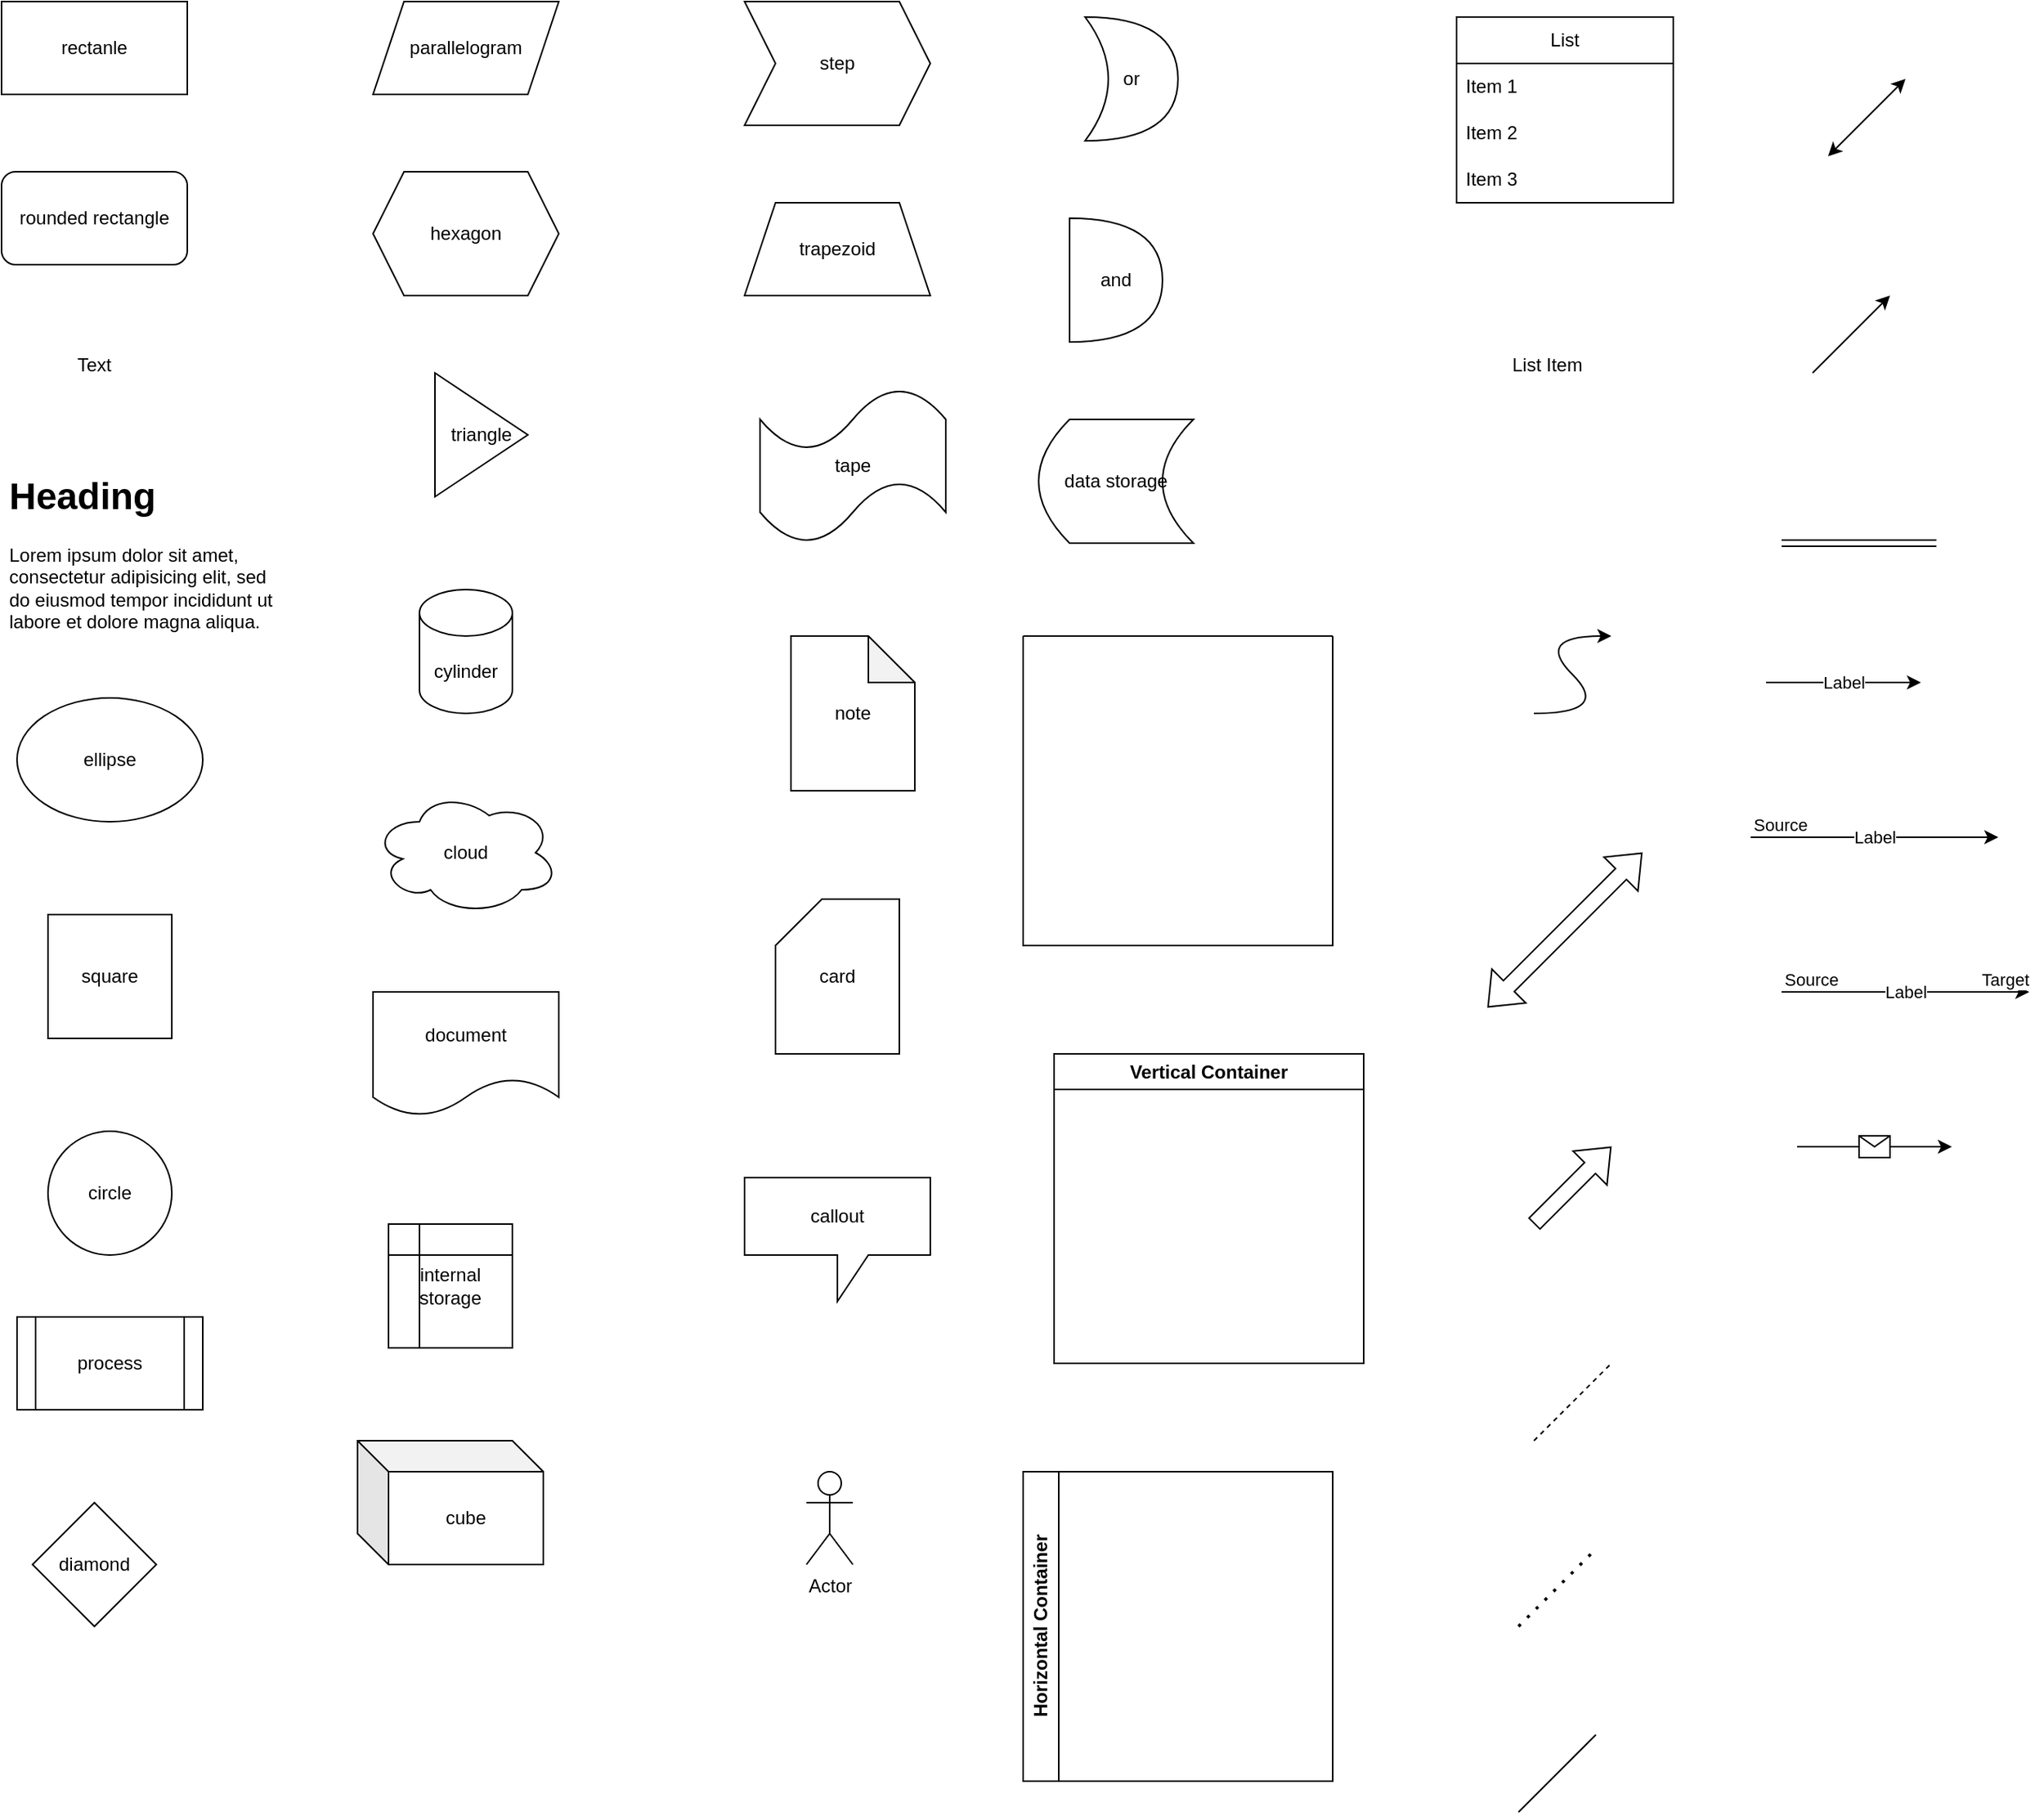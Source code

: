 <mxfile version="21.6.8" type="device">
  <diagram name="Page-1" id="pyTBuhdrcrlVux_b6_fx">
    <mxGraphModel dx="1221" dy="823" grid="1" gridSize="10" guides="1" tooltips="1" connect="1" arrows="1" fold="1" page="1" pageScale="1" pageWidth="850" pageHeight="1100" math="0" shadow="0">
      <root>
        <mxCell id="0" />
        <mxCell id="1" parent="0" />
        <mxCell id="5Zhk-lS8O-MKCLejB18O-1" value="rectanle" style="rounded=0;whiteSpace=wrap;html=1;" parent="1" vertex="1">
          <mxGeometry x="40" y="20" width="120" height="60" as="geometry" />
        </mxCell>
        <mxCell id="5Zhk-lS8O-MKCLejB18O-2" value="rounded rectangle" style="rounded=1;whiteSpace=wrap;html=1;" parent="1" vertex="1">
          <mxGeometry x="40" y="130" width="120" height="60" as="geometry" />
        </mxCell>
        <mxCell id="5Zhk-lS8O-MKCLejB18O-3" value="Text" style="text;html=1;strokeColor=none;fillColor=none;align=center;verticalAlign=middle;whiteSpace=wrap;rounded=0;" parent="1" vertex="1">
          <mxGeometry x="70" y="240" width="60" height="30" as="geometry" />
        </mxCell>
        <mxCell id="5Zhk-lS8O-MKCLejB18O-4" value="&lt;h1&gt;Heading&lt;/h1&gt;&lt;p&gt;Lorem ipsum dolor sit amet, consectetur adipisicing elit, sed do eiusmod tempor incididunt ut labore et dolore magna aliqua.&lt;/p&gt;" style="text;html=1;strokeColor=none;fillColor=none;spacing=5;spacingTop=-20;whiteSpace=wrap;overflow=hidden;rounded=0;" parent="1" vertex="1">
          <mxGeometry x="40" y="320" width="190" height="120" as="geometry" />
        </mxCell>
        <mxCell id="5Zhk-lS8O-MKCLejB18O-5" value="ellipse" style="ellipse;whiteSpace=wrap;html=1;" parent="1" vertex="1">
          <mxGeometry x="50" y="470" width="120" height="80" as="geometry" />
        </mxCell>
        <mxCell id="5Zhk-lS8O-MKCLejB18O-6" value="square" style="whiteSpace=wrap;html=1;aspect=fixed;" parent="1" vertex="1">
          <mxGeometry x="70" y="610" width="80" height="80" as="geometry" />
        </mxCell>
        <mxCell id="5Zhk-lS8O-MKCLejB18O-7" value="circle" style="ellipse;whiteSpace=wrap;html=1;aspect=fixed;" parent="1" vertex="1">
          <mxGeometry x="70" y="750" width="80" height="80" as="geometry" />
        </mxCell>
        <mxCell id="5Zhk-lS8O-MKCLejB18O-8" value="process" style="shape=process;whiteSpace=wrap;html=1;backgroundOutline=1;" parent="1" vertex="1">
          <mxGeometry x="50" y="870" width="120" height="60" as="geometry" />
        </mxCell>
        <mxCell id="5Zhk-lS8O-MKCLejB18O-9" value="diamond" style="rhombus;whiteSpace=wrap;html=1;" parent="1" vertex="1">
          <mxGeometry x="60" y="990" width="80" height="80" as="geometry" />
        </mxCell>
        <mxCell id="5Zhk-lS8O-MKCLejB18O-10" value="parallelogram" style="shape=parallelogram;perimeter=parallelogramPerimeter;whiteSpace=wrap;html=1;fixedSize=1;" parent="1" vertex="1">
          <mxGeometry x="280" y="20" width="120" height="60" as="geometry" />
        </mxCell>
        <mxCell id="5Zhk-lS8O-MKCLejB18O-11" value="hexagon" style="shape=hexagon;perimeter=hexagonPerimeter2;whiteSpace=wrap;html=1;fixedSize=1;" parent="1" vertex="1">
          <mxGeometry x="280" y="130" width="120" height="80" as="geometry" />
        </mxCell>
        <mxCell id="5Zhk-lS8O-MKCLejB18O-12" value="triangle" style="triangle;whiteSpace=wrap;html=1;" parent="1" vertex="1">
          <mxGeometry x="320" y="260" width="60" height="80" as="geometry" />
        </mxCell>
        <mxCell id="5Zhk-lS8O-MKCLejB18O-13" value="cylinder" style="shape=cylinder3;whiteSpace=wrap;html=1;boundedLbl=1;backgroundOutline=1;size=15;" parent="1" vertex="1">
          <mxGeometry x="310" y="400" width="60" height="80" as="geometry" />
        </mxCell>
        <mxCell id="5Zhk-lS8O-MKCLejB18O-14" value="cloud" style="ellipse;shape=cloud;whiteSpace=wrap;html=1;" parent="1" vertex="1">
          <mxGeometry x="280" y="530" width="120" height="80" as="geometry" />
        </mxCell>
        <mxCell id="5Zhk-lS8O-MKCLejB18O-15" value="document" style="shape=document;whiteSpace=wrap;html=1;boundedLbl=1;" parent="1" vertex="1">
          <mxGeometry x="280" y="660" width="120" height="80" as="geometry" />
        </mxCell>
        <mxCell id="5Zhk-lS8O-MKCLejB18O-16" value="internal storage" style="shape=internalStorage;whiteSpace=wrap;html=1;backgroundOutline=1;" parent="1" vertex="1">
          <mxGeometry x="290" y="810" width="80" height="80" as="geometry" />
        </mxCell>
        <mxCell id="5Zhk-lS8O-MKCLejB18O-17" value="cube" style="shape=cube;whiteSpace=wrap;html=1;boundedLbl=1;backgroundOutline=1;darkOpacity=0.05;darkOpacity2=0.1;" parent="1" vertex="1">
          <mxGeometry x="270" y="950" width="120" height="80" as="geometry" />
        </mxCell>
        <mxCell id="5Zhk-lS8O-MKCLejB18O-18" value="step" style="shape=step;perimeter=stepPerimeter;whiteSpace=wrap;html=1;fixedSize=1;" parent="1" vertex="1">
          <mxGeometry x="520" y="20" width="120" height="80" as="geometry" />
        </mxCell>
        <mxCell id="5Zhk-lS8O-MKCLejB18O-19" value="trapezoid" style="shape=trapezoid;perimeter=trapezoidPerimeter;whiteSpace=wrap;html=1;fixedSize=1;" parent="1" vertex="1">
          <mxGeometry x="520" y="150" width="120" height="60" as="geometry" />
        </mxCell>
        <mxCell id="5Zhk-lS8O-MKCLejB18O-20" value="tape" style="shape=tape;whiteSpace=wrap;html=1;" parent="1" vertex="1">
          <mxGeometry x="530" y="270" width="120" height="100" as="geometry" />
        </mxCell>
        <mxCell id="5Zhk-lS8O-MKCLejB18O-21" value="note" style="shape=note;whiteSpace=wrap;html=1;backgroundOutline=1;darkOpacity=0.05;" parent="1" vertex="1">
          <mxGeometry x="550" y="430" width="80" height="100" as="geometry" />
        </mxCell>
        <mxCell id="5Zhk-lS8O-MKCLejB18O-22" value="card" style="shape=card;whiteSpace=wrap;html=1;" parent="1" vertex="1">
          <mxGeometry x="540" y="600" width="80" height="100" as="geometry" />
        </mxCell>
        <mxCell id="5Zhk-lS8O-MKCLejB18O-23" value="callout" style="shape=callout;whiteSpace=wrap;html=1;perimeter=calloutPerimeter;" parent="1" vertex="1">
          <mxGeometry x="520" y="780" width="120" height="80" as="geometry" />
        </mxCell>
        <mxCell id="5Zhk-lS8O-MKCLejB18O-24" value="Actor" style="shape=umlActor;verticalLabelPosition=bottom;verticalAlign=top;html=1;outlineConnect=0;" parent="1" vertex="1">
          <mxGeometry x="560" y="970" width="30" height="60" as="geometry" />
        </mxCell>
        <mxCell id="5Zhk-lS8O-MKCLejB18O-25" value="or" style="shape=xor;whiteSpace=wrap;html=1;" parent="1" vertex="1">
          <mxGeometry x="740" y="30" width="60" height="80" as="geometry" />
        </mxCell>
        <mxCell id="5Zhk-lS8O-MKCLejB18O-26" value="and" style="shape=or;whiteSpace=wrap;html=1;" parent="1" vertex="1">
          <mxGeometry x="730" y="160" width="60" height="80" as="geometry" />
        </mxCell>
        <mxCell id="5Zhk-lS8O-MKCLejB18O-27" value="data storage" style="shape=dataStorage;whiteSpace=wrap;html=1;fixedSize=1;" parent="1" vertex="1">
          <mxGeometry x="710" y="290" width="100" height="80" as="geometry" />
        </mxCell>
        <mxCell id="5Zhk-lS8O-MKCLejB18O-28" value="" style="swimlane;startSize=0;" parent="1" vertex="1">
          <mxGeometry x="700" y="430" width="200" height="200" as="geometry" />
        </mxCell>
        <mxCell id="5Zhk-lS8O-MKCLejB18O-29" value="Vertical Container" style="swimlane;whiteSpace=wrap;html=1;" parent="1" vertex="1">
          <mxGeometry x="720" y="700" width="200" height="200" as="geometry" />
        </mxCell>
        <mxCell id="5Zhk-lS8O-MKCLejB18O-30" value="Horizontal Container" style="swimlane;horizontal=0;whiteSpace=wrap;html=1;" parent="1" vertex="1">
          <mxGeometry x="700" y="970" width="200" height="200" as="geometry" />
        </mxCell>
        <mxCell id="5Zhk-lS8O-MKCLejB18O-31" value="List" style="swimlane;fontStyle=0;childLayout=stackLayout;horizontal=1;startSize=30;horizontalStack=0;resizeParent=1;resizeParentMax=0;resizeLast=0;collapsible=1;marginBottom=0;whiteSpace=wrap;html=1;" parent="1" vertex="1">
          <mxGeometry x="980" y="30" width="140" height="120" as="geometry" />
        </mxCell>
        <mxCell id="5Zhk-lS8O-MKCLejB18O-32" value="Item 1" style="text;strokeColor=none;fillColor=none;align=left;verticalAlign=middle;spacingLeft=4;spacingRight=4;overflow=hidden;points=[[0,0.5],[1,0.5]];portConstraint=eastwest;rotatable=0;whiteSpace=wrap;html=1;" parent="5Zhk-lS8O-MKCLejB18O-31" vertex="1">
          <mxGeometry y="30" width="140" height="30" as="geometry" />
        </mxCell>
        <mxCell id="5Zhk-lS8O-MKCLejB18O-33" value="Item 2" style="text;strokeColor=none;fillColor=none;align=left;verticalAlign=middle;spacingLeft=4;spacingRight=4;overflow=hidden;points=[[0,0.5],[1,0.5]];portConstraint=eastwest;rotatable=0;whiteSpace=wrap;html=1;" parent="5Zhk-lS8O-MKCLejB18O-31" vertex="1">
          <mxGeometry y="60" width="140" height="30" as="geometry" />
        </mxCell>
        <mxCell id="5Zhk-lS8O-MKCLejB18O-34" value="Item 3" style="text;strokeColor=none;fillColor=none;align=left;verticalAlign=middle;spacingLeft=4;spacingRight=4;overflow=hidden;points=[[0,0.5],[1,0.5]];portConstraint=eastwest;rotatable=0;whiteSpace=wrap;html=1;" parent="5Zhk-lS8O-MKCLejB18O-31" vertex="1">
          <mxGeometry y="90" width="140" height="30" as="geometry" />
        </mxCell>
        <mxCell id="5Zhk-lS8O-MKCLejB18O-35" value="List Item" style="text;strokeColor=none;fillColor=none;align=left;verticalAlign=middle;spacingLeft=4;spacingRight=4;overflow=hidden;points=[[0,0.5],[1,0.5]];portConstraint=eastwest;rotatable=0;whiteSpace=wrap;html=1;" parent="1" vertex="1">
          <mxGeometry x="1010" y="240" width="80" height="30" as="geometry" />
        </mxCell>
        <mxCell id="5Zhk-lS8O-MKCLejB18O-36" value="" style="curved=1;endArrow=classic;html=1;rounded=0;" parent="1" edge="1">
          <mxGeometry width="50" height="50" relative="1" as="geometry">
            <mxPoint x="1030" y="480" as="sourcePoint" />
            <mxPoint x="1080" y="430" as="targetPoint" />
            <Array as="points">
              <mxPoint x="1080" y="480" />
              <mxPoint x="1030" y="430" />
            </Array>
          </mxGeometry>
        </mxCell>
        <mxCell id="5Zhk-lS8O-MKCLejB18O-37" value="" style="shape=flexArrow;endArrow=classic;startArrow=classic;html=1;rounded=0;" parent="1" edge="1">
          <mxGeometry width="100" height="100" relative="1" as="geometry">
            <mxPoint x="1000" y="670" as="sourcePoint" />
            <mxPoint x="1100" y="570" as="targetPoint" />
          </mxGeometry>
        </mxCell>
        <mxCell id="5Zhk-lS8O-MKCLejB18O-38" value="" style="shape=flexArrow;endArrow=classic;html=1;rounded=0;" parent="1" edge="1">
          <mxGeometry width="50" height="50" relative="1" as="geometry">
            <mxPoint x="1030" y="810" as="sourcePoint" />
            <mxPoint x="1080" y="760" as="targetPoint" />
          </mxGeometry>
        </mxCell>
        <mxCell id="5Zhk-lS8O-MKCLejB18O-39" value="" style="endArrow=none;dashed=1;html=1;rounded=0;" parent="1" edge="1">
          <mxGeometry width="50" height="50" relative="1" as="geometry">
            <mxPoint x="1030" y="950" as="sourcePoint" />
            <mxPoint x="1080" y="900" as="targetPoint" />
          </mxGeometry>
        </mxCell>
        <mxCell id="5Zhk-lS8O-MKCLejB18O-40" value="" style="endArrow=none;dashed=1;html=1;dashPattern=1 3;strokeWidth=2;rounded=0;" parent="1" edge="1">
          <mxGeometry width="50" height="50" relative="1" as="geometry">
            <mxPoint x="1020" y="1070" as="sourcePoint" />
            <mxPoint x="1070" y="1020" as="targetPoint" />
          </mxGeometry>
        </mxCell>
        <mxCell id="5Zhk-lS8O-MKCLejB18O-41" value="" style="endArrow=none;html=1;rounded=0;" parent="1" edge="1">
          <mxGeometry width="50" height="50" relative="1" as="geometry">
            <mxPoint x="1020" y="1190" as="sourcePoint" />
            <mxPoint x="1070" y="1140" as="targetPoint" />
          </mxGeometry>
        </mxCell>
        <mxCell id="5Zhk-lS8O-MKCLejB18O-42" value="" style="endArrow=classic;startArrow=classic;html=1;rounded=0;" parent="1" edge="1">
          <mxGeometry width="50" height="50" relative="1" as="geometry">
            <mxPoint x="1220" y="120" as="sourcePoint" />
            <mxPoint x="1270" y="70" as="targetPoint" />
          </mxGeometry>
        </mxCell>
        <mxCell id="5Zhk-lS8O-MKCLejB18O-43" value="" style="endArrow=classic;html=1;rounded=0;" parent="1" edge="1">
          <mxGeometry width="50" height="50" relative="1" as="geometry">
            <mxPoint x="1210" y="260" as="sourcePoint" />
            <mxPoint x="1260" y="210" as="targetPoint" />
          </mxGeometry>
        </mxCell>
        <mxCell id="5Zhk-lS8O-MKCLejB18O-44" value="" style="shape=link;html=1;rounded=0;" parent="1" edge="1">
          <mxGeometry width="100" relative="1" as="geometry">
            <mxPoint x="1190" y="370" as="sourcePoint" />
            <mxPoint x="1290" y="370" as="targetPoint" />
          </mxGeometry>
        </mxCell>
        <mxCell id="5Zhk-lS8O-MKCLejB18O-45" value="" style="endArrow=classic;html=1;rounded=0;" parent="1" edge="1">
          <mxGeometry relative="1" as="geometry">
            <mxPoint x="1180" y="460" as="sourcePoint" />
            <mxPoint x="1280" y="460" as="targetPoint" />
          </mxGeometry>
        </mxCell>
        <mxCell id="5Zhk-lS8O-MKCLejB18O-46" value="Label" style="edgeLabel;resizable=0;html=1;align=center;verticalAlign=middle;" parent="5Zhk-lS8O-MKCLejB18O-45" connectable="0" vertex="1">
          <mxGeometry relative="1" as="geometry" />
        </mxCell>
        <mxCell id="5Zhk-lS8O-MKCLejB18O-47" value="" style="endArrow=classic;html=1;rounded=0;" parent="1" edge="1">
          <mxGeometry relative="1" as="geometry">
            <mxPoint x="1170" y="560" as="sourcePoint" />
            <mxPoint x="1330" y="560" as="targetPoint" />
          </mxGeometry>
        </mxCell>
        <mxCell id="5Zhk-lS8O-MKCLejB18O-48" value="Label" style="edgeLabel;resizable=0;html=1;align=center;verticalAlign=middle;" parent="5Zhk-lS8O-MKCLejB18O-47" connectable="0" vertex="1">
          <mxGeometry relative="1" as="geometry" />
        </mxCell>
        <mxCell id="5Zhk-lS8O-MKCLejB18O-49" value="Source" style="edgeLabel;resizable=0;html=1;align=left;verticalAlign=bottom;" parent="5Zhk-lS8O-MKCLejB18O-47" connectable="0" vertex="1">
          <mxGeometry x="-1" relative="1" as="geometry" />
        </mxCell>
        <mxCell id="5Zhk-lS8O-MKCLejB18O-50" value="" style="endArrow=classic;html=1;rounded=0;" parent="1" edge="1">
          <mxGeometry relative="1" as="geometry">
            <mxPoint x="1190" y="660" as="sourcePoint" />
            <mxPoint x="1350" y="660" as="targetPoint" />
          </mxGeometry>
        </mxCell>
        <mxCell id="5Zhk-lS8O-MKCLejB18O-51" value="Label" style="edgeLabel;resizable=0;html=1;align=center;verticalAlign=middle;" parent="5Zhk-lS8O-MKCLejB18O-50" connectable="0" vertex="1">
          <mxGeometry relative="1" as="geometry" />
        </mxCell>
        <mxCell id="5Zhk-lS8O-MKCLejB18O-52" value="Source" style="edgeLabel;resizable=0;html=1;align=left;verticalAlign=bottom;" parent="5Zhk-lS8O-MKCLejB18O-50" connectable="0" vertex="1">
          <mxGeometry x="-1" relative="1" as="geometry" />
        </mxCell>
        <mxCell id="5Zhk-lS8O-MKCLejB18O-53" value="Target" style="edgeLabel;resizable=0;html=1;align=right;verticalAlign=bottom;" parent="5Zhk-lS8O-MKCLejB18O-50" connectable="0" vertex="1">
          <mxGeometry x="1" relative="1" as="geometry" />
        </mxCell>
        <mxCell id="5Zhk-lS8O-MKCLejB18O-54" value="" style="endArrow=classic;html=1;rounded=0;" parent="1" edge="1">
          <mxGeometry relative="1" as="geometry">
            <mxPoint x="1200" y="760" as="sourcePoint" />
            <mxPoint x="1300" y="760" as="targetPoint" />
          </mxGeometry>
        </mxCell>
        <mxCell id="5Zhk-lS8O-MKCLejB18O-55" value="" style="shape=message;html=1;outlineConnect=0;" parent="5Zhk-lS8O-MKCLejB18O-54" vertex="1">
          <mxGeometry width="20" height="14" relative="1" as="geometry">
            <mxPoint x="-10" y="-7" as="offset" />
          </mxGeometry>
        </mxCell>
      </root>
    </mxGraphModel>
  </diagram>
</mxfile>
